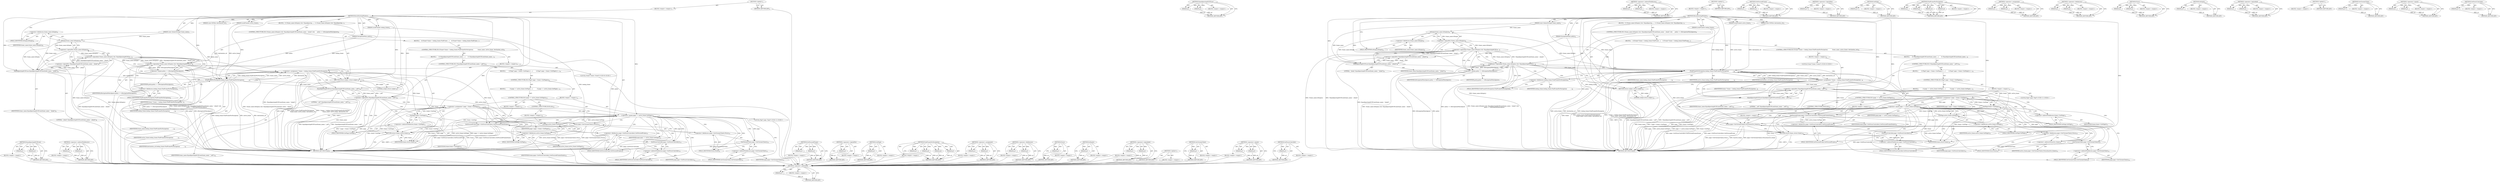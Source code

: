 digraph "GetFocusController" {
vulnerable_142 [label=<(METHOD,EqualIgnoringASCIICase)>];
vulnerable_143 [label=<(PARAM,p1)>];
vulnerable_144 [label=<(PARAM,p2)>];
vulnerable_145 [label=<(BLOCK,&lt;empty&gt;,&lt;empty&gt;)>];
vulnerable_146 [label=<(METHOD_RETURN,ANY)>];
vulnerable_168 [label=<(METHOD,&lt;operator&gt;.indirectFieldAccess)>];
vulnerable_169 [label=<(PARAM,p1)>];
vulnerable_170 [label=<(PARAM,p2)>];
vulnerable_171 [label=<(BLOCK,&lt;empty&gt;,&lt;empty&gt;)>];
vulnerable_172 [label=<(METHOD_RETURN,ANY)>];
vulnerable_6 [label=<(METHOD,&lt;global&gt;)<SUB>1</SUB>>];
vulnerable_7 [label=<(BLOCK,&lt;empty&gt;,&lt;empty&gt;)<SUB>1</SUB>>];
vulnerable_8 [label=<(METHOD,ReuseExistingWindow)<SUB>1</SUB>>];
vulnerable_9 [label=<(PARAM,LocalFrame&amp; active_frame)<SUB>1</SUB>>];
vulnerable_10 [label=<(PARAM,LocalFrame&amp; lookup_frame)<SUB>2</SUB>>];
vulnerable_11 [label=<(PARAM,const AtomicString&amp; frame_name)<SUB>3</SUB>>];
vulnerable_12 [label=<(PARAM,NavigationPolicy policy)<SUB>4</SUB>>];
vulnerable_13 [label=<(PARAM,const KURL&amp; destination_url)<SUB>5</SUB>>];
vulnerable_14 [label=<(BLOCK,{
  if (!frame_name.IsEmpty() &amp;&amp; !EqualIgnoring...,{
  if (!frame_name.IsEmpty() &amp;&amp; !EqualIgnoring...)<SUB>5</SUB>>];
vulnerable_15 [label=<(CONTROL_STRUCTURE,IF,if (!frame_name.IsEmpty() &amp;&amp; !EqualIgnoringASCIICase(frame_name, &quot;_blank&quot;) &amp;&amp;
      policy == kNavigationPolicyIgnore))<SUB>6</SUB>>];
vulnerable_16 [label=<(&lt;operator&gt;.logicalAnd,!frame_name.IsEmpty() &amp;&amp; !EqualIgnoringASCIICas...)<SUB>6</SUB>>];
vulnerable_17 [label=<(&lt;operator&gt;.logicalAnd,!frame_name.IsEmpty() &amp;&amp; !EqualIgnoringASCIICas...)<SUB>6</SUB>>];
vulnerable_18 [label=<(&lt;operator&gt;.logicalNot,!frame_name.IsEmpty())<SUB>6</SUB>>];
vulnerable_19 [label=<(IsEmpty,frame_name.IsEmpty())<SUB>6</SUB>>];
vulnerable_20 [label=<(&lt;operator&gt;.fieldAccess,frame_name.IsEmpty)<SUB>6</SUB>>];
vulnerable_21 [label=<(IDENTIFIER,frame_name,frame_name.IsEmpty())<SUB>6</SUB>>];
vulnerable_22 [label=<(FIELD_IDENTIFIER,IsEmpty,IsEmpty)<SUB>6</SUB>>];
vulnerable_23 [label=<(&lt;operator&gt;.logicalNot,!EqualIgnoringASCIICase(frame_name, &quot;_blank&quot;))<SUB>6</SUB>>];
vulnerable_24 [label=<(EqualIgnoringASCIICase,EqualIgnoringASCIICase(frame_name, &quot;_blank&quot;))<SUB>6</SUB>>];
vulnerable_25 [label=<(IDENTIFIER,frame_name,EqualIgnoringASCIICase(frame_name, &quot;_blank&quot;))<SUB>6</SUB>>];
vulnerable_26 [label=<(LITERAL,&quot;_blank&quot;,EqualIgnoringASCIICase(frame_name, &quot;_blank&quot;))<SUB>6</SUB>>];
vulnerable_27 [label=<(&lt;operator&gt;.equals,policy == kNavigationPolicyIgnore)<SUB>7</SUB>>];
vulnerable_28 [label=<(IDENTIFIER,policy,policy == kNavigationPolicyIgnore)<SUB>7</SUB>>];
vulnerable_29 [label=<(IDENTIFIER,kNavigationPolicyIgnore,policy == kNavigationPolicyIgnore)<SUB>7</SUB>>];
vulnerable_30 [label=<(BLOCK,{
    if (Frame* frame = lookup_frame.FindFrame...,{
    if (Frame* frame = lookup_frame.FindFrame...)<SUB>7</SUB>>];
vulnerable_31 [label=<(CONTROL_STRUCTURE,IF,if (Frame* frame = lookup_frame.FindFrameForNavigation(
            frame_name, active_frame, destination_url)))<SUB>8</SUB>>];
vulnerable_32 [label=<(BLOCK,&lt;empty&gt;,&lt;empty&gt;)<SUB>8</SUB>>];
vulnerable_33 [label="<(LOCAL,Frame* frame: Frame*)<SUB>8</SUB>>"];
vulnerable_34 [label=<(&lt;operator&gt;.assignment,* frame = lookup_frame.FindFrameForNavigation(
...)<SUB>8</SUB>>];
vulnerable_35 [label=<(IDENTIFIER,frame,* frame = lookup_frame.FindFrameForNavigation(
...)<SUB>8</SUB>>];
vulnerable_36 [label=<(FindFrameForNavigation,lookup_frame.FindFrameForNavigation(
          ...)<SUB>8</SUB>>];
vulnerable_37 [label=<(&lt;operator&gt;.fieldAccess,lookup_frame.FindFrameForNavigation)<SUB>8</SUB>>];
vulnerable_38 [label=<(IDENTIFIER,lookup_frame,lookup_frame.FindFrameForNavigation(
          ...)<SUB>8</SUB>>];
vulnerable_39 [label=<(FIELD_IDENTIFIER,FindFrameForNavigation,FindFrameForNavigation)<SUB>8</SUB>>];
vulnerable_40 [label=<(IDENTIFIER,frame_name,lookup_frame.FindFrameForNavigation(
          ...)<SUB>9</SUB>>];
vulnerable_41 [label=<(IDENTIFIER,active_frame,lookup_frame.FindFrameForNavigation(
          ...)<SUB>9</SUB>>];
vulnerable_42 [label=<(IDENTIFIER,destination_url,lookup_frame.FindFrameForNavigation(
          ...)<SUB>9</SUB>>];
vulnerable_43 [label=<(BLOCK,{
      if (!EqualIgnoringASCIICase(frame_name,...,{
      if (!EqualIgnoringASCIICase(frame_name,...)<SUB>9</SUB>>];
vulnerable_44 [label=<(CONTROL_STRUCTURE,IF,if (!EqualIgnoringASCIICase(frame_name, &quot;_self&quot;)))<SUB>10</SUB>>];
vulnerable_45 [label=<(&lt;operator&gt;.logicalNot,!EqualIgnoringASCIICase(frame_name, &quot;_self&quot;))<SUB>10</SUB>>];
vulnerable_46 [label=<(EqualIgnoringASCIICase,EqualIgnoringASCIICase(frame_name, &quot;_self&quot;))<SUB>10</SUB>>];
vulnerable_47 [label=<(IDENTIFIER,frame_name,EqualIgnoringASCIICase(frame_name, &quot;_self&quot;))<SUB>10</SUB>>];
vulnerable_48 [label=<(LITERAL,&quot;_self&quot;,EqualIgnoringASCIICase(frame_name, &quot;_self&quot;))<SUB>10</SUB>>];
vulnerable_49 [label=<(BLOCK,{
        if (Page* page = frame-&gt;GetPage()) {
...,{
        if (Page* page = frame-&gt;GetPage()) {
...)<SUB>10</SUB>>];
vulnerable_50 [label=<(CONTROL_STRUCTURE,IF,if (Page* page = frame-&gt;GetPage()))<SUB>11</SUB>>];
vulnerable_51 [label=<(BLOCK,&lt;empty&gt;,&lt;empty&gt;)<SUB>11</SUB>>];
vulnerable_52 [label="<(LOCAL,Page* page: Page*)<SUB>11</SUB>>"];
vulnerable_53 [label=<(&lt;operator&gt;.assignment,* page = frame-&gt;GetPage())<SUB>11</SUB>>];
vulnerable_54 [label=<(IDENTIFIER,page,* page = frame-&gt;GetPage())<SUB>11</SUB>>];
vulnerable_55 [label=<(GetPage,frame-&gt;GetPage())<SUB>11</SUB>>];
vulnerable_56 [label=<(&lt;operator&gt;.indirectFieldAccess,frame-&gt;GetPage)<SUB>11</SUB>>];
vulnerable_57 [label=<(IDENTIFIER,frame,frame-&gt;GetPage())<SUB>11</SUB>>];
vulnerable_58 [label=<(FIELD_IDENTIFIER,GetPage,GetPage)<SUB>11</SUB>>];
vulnerable_59 [label=<(BLOCK,{
           if (page == active_frame.GetPage()...,{
           if (page == active_frame.GetPage()...)<SUB>11</SUB>>];
vulnerable_60 [label=<(CONTROL_STRUCTURE,IF,if (page == active_frame.GetPage()))<SUB>12</SUB>>];
vulnerable_61 [label=<(&lt;operator&gt;.equals,page == active_frame.GetPage())<SUB>12</SUB>>];
vulnerable_62 [label=<(IDENTIFIER,page,page == active_frame.GetPage())<SUB>12</SUB>>];
vulnerable_63 [label=<(GetPage,active_frame.GetPage())<SUB>12</SUB>>];
vulnerable_64 [label=<(&lt;operator&gt;.fieldAccess,active_frame.GetPage)<SUB>12</SUB>>];
vulnerable_65 [label=<(IDENTIFIER,active_frame,active_frame.GetPage())<SUB>12</SUB>>];
vulnerable_66 [label=<(FIELD_IDENTIFIER,GetPage,GetPage)<SUB>12</SUB>>];
vulnerable_67 [label=<(BLOCK,&lt;empty&gt;,&lt;empty&gt;)<SUB>13</SUB>>];
vulnerable_68 [label=<(SetFocusedFrame,page-&gt;GetFocusController().SetFocusedFrame(frame))<SUB>13</SUB>>];
vulnerable_69 [label=<(&lt;operator&gt;.fieldAccess,page-&gt;GetFocusController().SetFocusedFrame)<SUB>13</SUB>>];
vulnerable_70 [label=<(GetFocusController,page-&gt;GetFocusController())<SUB>13</SUB>>];
vulnerable_71 [label=<(&lt;operator&gt;.indirectFieldAccess,page-&gt;GetFocusController)<SUB>13</SUB>>];
vulnerable_72 [label=<(IDENTIFIER,page,page-&gt;GetFocusController())<SUB>13</SUB>>];
vulnerable_73 [label=<(FIELD_IDENTIFIER,GetFocusController,GetFocusController)<SUB>13</SUB>>];
vulnerable_74 [label=<(FIELD_IDENTIFIER,SetFocusedFrame,SetFocusedFrame)<SUB>13</SUB>>];
vulnerable_75 [label=<(IDENTIFIER,frame,page-&gt;GetFocusController().SetFocusedFrame(frame))<SUB>13</SUB>>];
vulnerable_76 [label=<(CONTROL_STRUCTURE,ELSE,else)<SUB>15</SUB>>];
vulnerable_77 [label=<(BLOCK,&lt;empty&gt;,&lt;empty&gt;)<SUB>15</SUB>>];
vulnerable_78 [label=<(Focus,page-&gt;GetChromeClient().Focus())<SUB>15</SUB>>];
vulnerable_79 [label=<(&lt;operator&gt;.fieldAccess,page-&gt;GetChromeClient().Focus)<SUB>15</SUB>>];
vulnerable_80 [label=<(GetChromeClient,page-&gt;GetChromeClient())<SUB>15</SUB>>];
vulnerable_81 [label=<(&lt;operator&gt;.indirectFieldAccess,page-&gt;GetChromeClient)<SUB>15</SUB>>];
vulnerable_82 [label=<(IDENTIFIER,page,page-&gt;GetChromeClient())<SUB>15</SUB>>];
vulnerable_83 [label=<(FIELD_IDENTIFIER,GetChromeClient,GetChromeClient)<SUB>15</SUB>>];
vulnerable_84 [label=<(FIELD_IDENTIFIER,Focus,Focus)<SUB>15</SUB>>];
vulnerable_85 [label=<(RETURN,return frame;,return frame;)<SUB>18</SUB>>];
vulnerable_86 [label=<(IDENTIFIER,frame,return frame;)<SUB>18</SUB>>];
vulnerable_87 [label=<(RETURN,return nullptr;,return nullptr;)<SUB>21</SUB>>];
vulnerable_88 [label=<(LITERAL,nullptr,return nullptr;)<SUB>21</SUB>>];
vulnerable_89 [label=<(METHOD_RETURN,Frame)<SUB>1</SUB>>];
vulnerable_91 [label=<(METHOD_RETURN,ANY)<SUB>1</SUB>>];
vulnerable_173 [label=<(METHOD,SetFocusedFrame)>];
vulnerable_174 [label=<(PARAM,p1)>];
vulnerable_175 [label=<(PARAM,p2)>];
vulnerable_176 [label=<(BLOCK,&lt;empty&gt;,&lt;empty&gt;)>];
vulnerable_177 [label=<(METHOD_RETURN,ANY)>];
vulnerable_129 [label=<(METHOD,&lt;operator&gt;.logicalNot)>];
vulnerable_130 [label=<(PARAM,p1)>];
vulnerable_131 [label=<(BLOCK,&lt;empty&gt;,&lt;empty&gt;)>];
vulnerable_132 [label=<(METHOD_RETURN,ANY)>];
vulnerable_164 [label=<(METHOD,GetPage)>];
vulnerable_165 [label=<(PARAM,p1)>];
vulnerable_166 [label=<(BLOCK,&lt;empty&gt;,&lt;empty&gt;)>];
vulnerable_167 [label=<(METHOD_RETURN,ANY)>];
vulnerable_157 [label=<(METHOD,FindFrameForNavigation)>];
vulnerable_158 [label=<(PARAM,p1)>];
vulnerable_159 [label=<(PARAM,p2)>];
vulnerable_160 [label=<(PARAM,p3)>];
vulnerable_161 [label=<(PARAM,p4)>];
vulnerable_162 [label=<(BLOCK,&lt;empty&gt;,&lt;empty&gt;)>];
vulnerable_163 [label=<(METHOD_RETURN,ANY)>];
vulnerable_152 [label=<(METHOD,&lt;operator&gt;.assignment)>];
vulnerable_153 [label=<(PARAM,p1)>];
vulnerable_154 [label=<(PARAM,p2)>];
vulnerable_155 [label=<(BLOCK,&lt;empty&gt;,&lt;empty&gt;)>];
vulnerable_156 [label=<(METHOD_RETURN,ANY)>];
vulnerable_137 [label=<(METHOD,&lt;operator&gt;.fieldAccess)>];
vulnerable_138 [label=<(PARAM,p1)>];
vulnerable_139 [label=<(PARAM,p2)>];
vulnerable_140 [label=<(BLOCK,&lt;empty&gt;,&lt;empty&gt;)>];
vulnerable_141 [label=<(METHOD_RETURN,ANY)>];
vulnerable_182 [label=<(METHOD,Focus)>];
vulnerable_183 [label=<(PARAM,p1)>];
vulnerable_184 [label=<(BLOCK,&lt;empty&gt;,&lt;empty&gt;)>];
vulnerable_185 [label=<(METHOD_RETURN,ANY)>];
vulnerable_133 [label=<(METHOD,IsEmpty)>];
vulnerable_134 [label=<(PARAM,p1)>];
vulnerable_135 [label=<(BLOCK,&lt;empty&gt;,&lt;empty&gt;)>];
vulnerable_136 [label=<(METHOD_RETURN,ANY)>];
vulnerable_124 [label=<(METHOD,&lt;operator&gt;.logicalAnd)>];
vulnerable_125 [label=<(PARAM,p1)>];
vulnerable_126 [label=<(PARAM,p2)>];
vulnerable_127 [label=<(BLOCK,&lt;empty&gt;,&lt;empty&gt;)>];
vulnerable_128 [label=<(METHOD_RETURN,ANY)>];
vulnerable_118 [label=<(METHOD,&lt;global&gt;)<SUB>1</SUB>>];
vulnerable_119 [label=<(BLOCK,&lt;empty&gt;,&lt;empty&gt;)>];
vulnerable_120 [label=<(METHOD_RETURN,ANY)>];
vulnerable_186 [label=<(METHOD,GetChromeClient)>];
vulnerable_187 [label=<(PARAM,p1)>];
vulnerable_188 [label=<(BLOCK,&lt;empty&gt;,&lt;empty&gt;)>];
vulnerable_189 [label=<(METHOD_RETURN,ANY)>];
vulnerable_147 [label=<(METHOD,&lt;operator&gt;.equals)>];
vulnerable_148 [label=<(PARAM,p1)>];
vulnerable_149 [label=<(PARAM,p2)>];
vulnerable_150 [label=<(BLOCK,&lt;empty&gt;,&lt;empty&gt;)>];
vulnerable_151 [label=<(METHOD_RETURN,ANY)>];
vulnerable_178 [label=<(METHOD,GetFocusController)>];
vulnerable_179 [label=<(PARAM,p1)>];
vulnerable_180 [label=<(BLOCK,&lt;empty&gt;,&lt;empty&gt;)>];
vulnerable_181 [label=<(METHOD_RETURN,ANY)>];
fixed_193 [label=<(METHOD,&lt;operator&gt;.addressOf)>];
fixed_194 [label=<(PARAM,p1)>];
fixed_195 [label=<(BLOCK,&lt;empty&gt;,&lt;empty&gt;)>];
fixed_196 [label=<(METHOD_RETURN,ANY)>];
fixed_144 [label=<(METHOD,EqualIgnoringASCIICase)>];
fixed_145 [label=<(PARAM,p1)>];
fixed_146 [label=<(PARAM,p2)>];
fixed_147 [label=<(BLOCK,&lt;empty&gt;,&lt;empty&gt;)>];
fixed_148 [label=<(METHOD_RETURN,ANY)>];
fixed_170 [label=<(METHOD,&lt;operator&gt;.indirectFieldAccess)>];
fixed_171 [label=<(PARAM,p1)>];
fixed_172 [label=<(PARAM,p2)>];
fixed_173 [label=<(BLOCK,&lt;empty&gt;,&lt;empty&gt;)>];
fixed_174 [label=<(METHOD_RETURN,ANY)>];
fixed_6 [label=<(METHOD,&lt;global&gt;)<SUB>1</SUB>>];
fixed_7 [label=<(BLOCK,&lt;empty&gt;,&lt;empty&gt;)<SUB>1</SUB>>];
fixed_8 [label=<(METHOD,ReuseExistingWindow)<SUB>1</SUB>>];
fixed_9 [label=<(PARAM,LocalFrame&amp; active_frame)<SUB>1</SUB>>];
fixed_10 [label=<(PARAM,LocalFrame&amp; lookup_frame)<SUB>2</SUB>>];
fixed_11 [label=<(PARAM,const AtomicString&amp; frame_name)<SUB>3</SUB>>];
fixed_12 [label=<(PARAM,NavigationPolicy policy)<SUB>4</SUB>>];
fixed_13 [label=<(PARAM,const KURL&amp; destination_url)<SUB>5</SUB>>];
fixed_14 [label=<(BLOCK,{
  if (!frame_name.IsEmpty() &amp;&amp; !EqualIgnoring...,{
  if (!frame_name.IsEmpty() &amp;&amp; !EqualIgnoring...)<SUB>5</SUB>>];
fixed_15 [label=<(CONTROL_STRUCTURE,IF,if (!frame_name.IsEmpty() &amp;&amp; !EqualIgnoringASCIICase(frame_name, &quot;_blank&quot;) &amp;&amp;
      policy == kNavigationPolicyIgnore))<SUB>6</SUB>>];
fixed_16 [label=<(&lt;operator&gt;.logicalAnd,!frame_name.IsEmpty() &amp;&amp; !EqualIgnoringASCIICas...)<SUB>6</SUB>>];
fixed_17 [label=<(&lt;operator&gt;.logicalAnd,!frame_name.IsEmpty() &amp;&amp; !EqualIgnoringASCIICas...)<SUB>6</SUB>>];
fixed_18 [label=<(&lt;operator&gt;.logicalNot,!frame_name.IsEmpty())<SUB>6</SUB>>];
fixed_19 [label=<(IsEmpty,frame_name.IsEmpty())<SUB>6</SUB>>];
fixed_20 [label=<(&lt;operator&gt;.fieldAccess,frame_name.IsEmpty)<SUB>6</SUB>>];
fixed_21 [label=<(IDENTIFIER,frame_name,frame_name.IsEmpty())<SUB>6</SUB>>];
fixed_22 [label=<(FIELD_IDENTIFIER,IsEmpty,IsEmpty)<SUB>6</SUB>>];
fixed_23 [label=<(&lt;operator&gt;.logicalNot,!EqualIgnoringASCIICase(frame_name, &quot;_blank&quot;))<SUB>6</SUB>>];
fixed_24 [label=<(EqualIgnoringASCIICase,EqualIgnoringASCIICase(frame_name, &quot;_blank&quot;))<SUB>6</SUB>>];
fixed_25 [label=<(IDENTIFIER,frame_name,EqualIgnoringASCIICase(frame_name, &quot;_blank&quot;))<SUB>6</SUB>>];
fixed_26 [label=<(LITERAL,&quot;_blank&quot;,EqualIgnoringASCIICase(frame_name, &quot;_blank&quot;))<SUB>6</SUB>>];
fixed_27 [label=<(&lt;operator&gt;.equals,policy == kNavigationPolicyIgnore)<SUB>7</SUB>>];
fixed_28 [label=<(IDENTIFIER,policy,policy == kNavigationPolicyIgnore)<SUB>7</SUB>>];
fixed_29 [label=<(IDENTIFIER,kNavigationPolicyIgnore,policy == kNavigationPolicyIgnore)<SUB>7</SUB>>];
fixed_30 [label=<(BLOCK,{
    if (Frame* frame = lookup_frame.FindFrame...,{
    if (Frame* frame = lookup_frame.FindFrame...)<SUB>7</SUB>>];
fixed_31 [label=<(CONTROL_STRUCTURE,IF,if (Frame* frame = lookup_frame.FindFrameForNavigation(
            frame_name, active_frame, destination_url)))<SUB>8</SUB>>];
fixed_32 [label=<(BLOCK,&lt;empty&gt;,&lt;empty&gt;)<SUB>8</SUB>>];
fixed_33 [label="<(LOCAL,Frame* frame: Frame*)<SUB>8</SUB>>"];
fixed_34 [label=<(&lt;operator&gt;.assignment,* frame = lookup_frame.FindFrameForNavigation(
...)<SUB>8</SUB>>];
fixed_35 [label=<(IDENTIFIER,frame,* frame = lookup_frame.FindFrameForNavigation(
...)<SUB>8</SUB>>];
fixed_36 [label=<(FindFrameForNavigation,lookup_frame.FindFrameForNavigation(
          ...)<SUB>8</SUB>>];
fixed_37 [label=<(&lt;operator&gt;.fieldAccess,lookup_frame.FindFrameForNavigation)<SUB>8</SUB>>];
fixed_38 [label=<(IDENTIFIER,lookup_frame,lookup_frame.FindFrameForNavigation(
          ...)<SUB>8</SUB>>];
fixed_39 [label=<(FIELD_IDENTIFIER,FindFrameForNavigation,FindFrameForNavigation)<SUB>8</SUB>>];
fixed_40 [label=<(IDENTIFIER,frame_name,lookup_frame.FindFrameForNavigation(
          ...)<SUB>9</SUB>>];
fixed_41 [label=<(IDENTIFIER,active_frame,lookup_frame.FindFrameForNavigation(
          ...)<SUB>9</SUB>>];
fixed_42 [label=<(IDENTIFIER,destination_url,lookup_frame.FindFrameForNavigation(
          ...)<SUB>9</SUB>>];
fixed_43 [label=<(BLOCK,{
      if (!EqualIgnoringASCIICase(frame_name,...,{
      if (!EqualIgnoringASCIICase(frame_name,...)<SUB>9</SUB>>];
fixed_44 [label=<(CONTROL_STRUCTURE,IF,if (!EqualIgnoringASCIICase(frame_name, &quot;_self&quot;)))<SUB>10</SUB>>];
fixed_45 [label=<(&lt;operator&gt;.logicalNot,!EqualIgnoringASCIICase(frame_name, &quot;_self&quot;))<SUB>10</SUB>>];
fixed_46 [label=<(EqualIgnoringASCIICase,EqualIgnoringASCIICase(frame_name, &quot;_self&quot;))<SUB>10</SUB>>];
fixed_47 [label=<(IDENTIFIER,frame_name,EqualIgnoringASCIICase(frame_name, &quot;_self&quot;))<SUB>10</SUB>>];
fixed_48 [label=<(LITERAL,&quot;_self&quot;,EqualIgnoringASCIICase(frame_name, &quot;_self&quot;))<SUB>10</SUB>>];
fixed_49 [label=<(BLOCK,{
        if (Page* page = frame-&gt;GetPage()) {
...,{
        if (Page* page = frame-&gt;GetPage()) {
...)<SUB>10</SUB>>];
fixed_50 [label=<(CONTROL_STRUCTURE,IF,if (Page* page = frame-&gt;GetPage()))<SUB>11</SUB>>];
fixed_51 [label=<(BLOCK,&lt;empty&gt;,&lt;empty&gt;)<SUB>11</SUB>>];
fixed_52 [label="<(LOCAL,Page* page: Page*)<SUB>11</SUB>>"];
fixed_53 [label=<(&lt;operator&gt;.assignment,* page = frame-&gt;GetPage())<SUB>11</SUB>>];
fixed_54 [label=<(IDENTIFIER,page,* page = frame-&gt;GetPage())<SUB>11</SUB>>];
fixed_55 [label=<(GetPage,frame-&gt;GetPage())<SUB>11</SUB>>];
fixed_56 [label=<(&lt;operator&gt;.indirectFieldAccess,frame-&gt;GetPage)<SUB>11</SUB>>];
fixed_57 [label=<(IDENTIFIER,frame,frame-&gt;GetPage())<SUB>11</SUB>>];
fixed_58 [label=<(FIELD_IDENTIFIER,GetPage,GetPage)<SUB>11</SUB>>];
fixed_59 [label=<(BLOCK,{
           if (page == active_frame.GetPage()...,{
           if (page == active_frame.GetPage()...)<SUB>11</SUB>>];
fixed_60 [label=<(CONTROL_STRUCTURE,IF,if (page == active_frame.GetPage()))<SUB>12</SUB>>];
fixed_61 [label=<(&lt;operator&gt;.equals,page == active_frame.GetPage())<SUB>12</SUB>>];
fixed_62 [label=<(IDENTIFIER,page,page == active_frame.GetPage())<SUB>12</SUB>>];
fixed_63 [label=<(GetPage,active_frame.GetPage())<SUB>12</SUB>>];
fixed_64 [label=<(&lt;operator&gt;.fieldAccess,active_frame.GetPage)<SUB>12</SUB>>];
fixed_65 [label=<(IDENTIFIER,active_frame,active_frame.GetPage())<SUB>12</SUB>>];
fixed_66 [label=<(FIELD_IDENTIFIER,GetPage,GetPage)<SUB>12</SUB>>];
fixed_67 [label=<(BLOCK,&lt;empty&gt;,&lt;empty&gt;)<SUB>13</SUB>>];
fixed_68 [label=<(SetFocusedFrame,page-&gt;GetFocusController().SetFocusedFrame(frame))<SUB>13</SUB>>];
fixed_69 [label=<(&lt;operator&gt;.fieldAccess,page-&gt;GetFocusController().SetFocusedFrame)<SUB>13</SUB>>];
fixed_70 [label=<(GetFocusController,page-&gt;GetFocusController())<SUB>13</SUB>>];
fixed_71 [label=<(&lt;operator&gt;.indirectFieldAccess,page-&gt;GetFocusController)<SUB>13</SUB>>];
fixed_72 [label=<(IDENTIFIER,page,page-&gt;GetFocusController())<SUB>13</SUB>>];
fixed_73 [label=<(FIELD_IDENTIFIER,GetFocusController,GetFocusController)<SUB>13</SUB>>];
fixed_74 [label=<(FIELD_IDENTIFIER,SetFocusedFrame,SetFocusedFrame)<SUB>13</SUB>>];
fixed_75 [label=<(IDENTIFIER,frame,page-&gt;GetFocusController().SetFocusedFrame(frame))<SUB>13</SUB>>];
fixed_76 [label=<(CONTROL_STRUCTURE,ELSE,else)<SUB>15</SUB>>];
fixed_77 [label=<(BLOCK,&lt;empty&gt;,&lt;empty&gt;)<SUB>15</SUB>>];
fixed_78 [label=<(Focus,page-&gt;GetChromeClient().Focus(&amp;active_frame))<SUB>15</SUB>>];
fixed_79 [label=<(&lt;operator&gt;.fieldAccess,page-&gt;GetChromeClient().Focus)<SUB>15</SUB>>];
fixed_80 [label=<(GetChromeClient,page-&gt;GetChromeClient())<SUB>15</SUB>>];
fixed_81 [label=<(&lt;operator&gt;.indirectFieldAccess,page-&gt;GetChromeClient)<SUB>15</SUB>>];
fixed_82 [label=<(IDENTIFIER,page,page-&gt;GetChromeClient())<SUB>15</SUB>>];
fixed_83 [label=<(FIELD_IDENTIFIER,GetChromeClient,GetChromeClient)<SUB>15</SUB>>];
fixed_84 [label=<(FIELD_IDENTIFIER,Focus,Focus)<SUB>15</SUB>>];
fixed_85 [label=<(&lt;operator&gt;.addressOf,&amp;active_frame)<SUB>15</SUB>>];
fixed_86 [label=<(IDENTIFIER,active_frame,page-&gt;GetChromeClient().Focus(&amp;active_frame))<SUB>15</SUB>>];
fixed_87 [label=<(RETURN,return frame;,return frame;)<SUB>18</SUB>>];
fixed_88 [label=<(IDENTIFIER,frame,return frame;)<SUB>18</SUB>>];
fixed_89 [label=<(RETURN,return nullptr;,return nullptr;)<SUB>21</SUB>>];
fixed_90 [label=<(LITERAL,nullptr,return nullptr;)<SUB>21</SUB>>];
fixed_91 [label=<(METHOD_RETURN,Frame)<SUB>1</SUB>>];
fixed_93 [label=<(METHOD_RETURN,ANY)<SUB>1</SUB>>];
fixed_175 [label=<(METHOD,SetFocusedFrame)>];
fixed_176 [label=<(PARAM,p1)>];
fixed_177 [label=<(PARAM,p2)>];
fixed_178 [label=<(BLOCK,&lt;empty&gt;,&lt;empty&gt;)>];
fixed_179 [label=<(METHOD_RETURN,ANY)>];
fixed_131 [label=<(METHOD,&lt;operator&gt;.logicalNot)>];
fixed_132 [label=<(PARAM,p1)>];
fixed_133 [label=<(BLOCK,&lt;empty&gt;,&lt;empty&gt;)>];
fixed_134 [label=<(METHOD_RETURN,ANY)>];
fixed_166 [label=<(METHOD,GetPage)>];
fixed_167 [label=<(PARAM,p1)>];
fixed_168 [label=<(BLOCK,&lt;empty&gt;,&lt;empty&gt;)>];
fixed_169 [label=<(METHOD_RETURN,ANY)>];
fixed_159 [label=<(METHOD,FindFrameForNavigation)>];
fixed_160 [label=<(PARAM,p1)>];
fixed_161 [label=<(PARAM,p2)>];
fixed_162 [label=<(PARAM,p3)>];
fixed_163 [label=<(PARAM,p4)>];
fixed_164 [label=<(BLOCK,&lt;empty&gt;,&lt;empty&gt;)>];
fixed_165 [label=<(METHOD_RETURN,ANY)>];
fixed_154 [label=<(METHOD,&lt;operator&gt;.assignment)>];
fixed_155 [label=<(PARAM,p1)>];
fixed_156 [label=<(PARAM,p2)>];
fixed_157 [label=<(BLOCK,&lt;empty&gt;,&lt;empty&gt;)>];
fixed_158 [label=<(METHOD_RETURN,ANY)>];
fixed_139 [label=<(METHOD,&lt;operator&gt;.fieldAccess)>];
fixed_140 [label=<(PARAM,p1)>];
fixed_141 [label=<(PARAM,p2)>];
fixed_142 [label=<(BLOCK,&lt;empty&gt;,&lt;empty&gt;)>];
fixed_143 [label=<(METHOD_RETURN,ANY)>];
fixed_184 [label=<(METHOD,Focus)>];
fixed_185 [label=<(PARAM,p1)>];
fixed_186 [label=<(PARAM,p2)>];
fixed_187 [label=<(BLOCK,&lt;empty&gt;,&lt;empty&gt;)>];
fixed_188 [label=<(METHOD_RETURN,ANY)>];
fixed_135 [label=<(METHOD,IsEmpty)>];
fixed_136 [label=<(PARAM,p1)>];
fixed_137 [label=<(BLOCK,&lt;empty&gt;,&lt;empty&gt;)>];
fixed_138 [label=<(METHOD_RETURN,ANY)>];
fixed_126 [label=<(METHOD,&lt;operator&gt;.logicalAnd)>];
fixed_127 [label=<(PARAM,p1)>];
fixed_128 [label=<(PARAM,p2)>];
fixed_129 [label=<(BLOCK,&lt;empty&gt;,&lt;empty&gt;)>];
fixed_130 [label=<(METHOD_RETURN,ANY)>];
fixed_120 [label=<(METHOD,&lt;global&gt;)<SUB>1</SUB>>];
fixed_121 [label=<(BLOCK,&lt;empty&gt;,&lt;empty&gt;)>];
fixed_122 [label=<(METHOD_RETURN,ANY)>];
fixed_189 [label=<(METHOD,GetChromeClient)>];
fixed_190 [label=<(PARAM,p1)>];
fixed_191 [label=<(BLOCK,&lt;empty&gt;,&lt;empty&gt;)>];
fixed_192 [label=<(METHOD_RETURN,ANY)>];
fixed_149 [label=<(METHOD,&lt;operator&gt;.equals)>];
fixed_150 [label=<(PARAM,p1)>];
fixed_151 [label=<(PARAM,p2)>];
fixed_152 [label=<(BLOCK,&lt;empty&gt;,&lt;empty&gt;)>];
fixed_153 [label=<(METHOD_RETURN,ANY)>];
fixed_180 [label=<(METHOD,GetFocusController)>];
fixed_181 [label=<(PARAM,p1)>];
fixed_182 [label=<(BLOCK,&lt;empty&gt;,&lt;empty&gt;)>];
fixed_183 [label=<(METHOD_RETURN,ANY)>];
vulnerable_142 -> vulnerable_143  [key=0, label="AST: "];
vulnerable_142 -> vulnerable_143  [key=1, label="DDG: "];
vulnerable_142 -> vulnerable_145  [key=0, label="AST: "];
vulnerable_142 -> vulnerable_144  [key=0, label="AST: "];
vulnerable_142 -> vulnerable_144  [key=1, label="DDG: "];
vulnerable_142 -> vulnerable_146  [key=0, label="AST: "];
vulnerable_142 -> vulnerable_146  [key=1, label="CFG: "];
vulnerable_143 -> vulnerable_146  [key=0, label="DDG: p1"];
vulnerable_144 -> vulnerable_146  [key=0, label="DDG: p2"];
vulnerable_145 -> fixed_193  [key=0];
vulnerable_146 -> fixed_193  [key=0];
vulnerable_168 -> vulnerable_169  [key=0, label="AST: "];
vulnerable_168 -> vulnerable_169  [key=1, label="DDG: "];
vulnerable_168 -> vulnerable_171  [key=0, label="AST: "];
vulnerable_168 -> vulnerable_170  [key=0, label="AST: "];
vulnerable_168 -> vulnerable_170  [key=1, label="DDG: "];
vulnerable_168 -> vulnerable_172  [key=0, label="AST: "];
vulnerable_168 -> vulnerable_172  [key=1, label="CFG: "];
vulnerable_169 -> vulnerable_172  [key=0, label="DDG: p1"];
vulnerable_170 -> vulnerable_172  [key=0, label="DDG: p2"];
vulnerable_171 -> fixed_193  [key=0];
vulnerable_172 -> fixed_193  [key=0];
vulnerable_6 -> vulnerable_7  [key=0, label="AST: "];
vulnerable_6 -> vulnerable_91  [key=0, label="AST: "];
vulnerable_6 -> vulnerable_91  [key=1, label="CFG: "];
vulnerable_7 -> vulnerable_8  [key=0, label="AST: "];
vulnerable_8 -> vulnerable_9  [key=0, label="AST: "];
vulnerable_8 -> vulnerable_9  [key=1, label="DDG: "];
vulnerable_8 -> vulnerable_10  [key=0, label="AST: "];
vulnerable_8 -> vulnerable_10  [key=1, label="DDG: "];
vulnerable_8 -> vulnerable_11  [key=0, label="AST: "];
vulnerable_8 -> vulnerable_11  [key=1, label="DDG: "];
vulnerable_8 -> vulnerable_12  [key=0, label="AST: "];
vulnerable_8 -> vulnerable_12  [key=1, label="DDG: "];
vulnerable_8 -> vulnerable_13  [key=0, label="AST: "];
vulnerable_8 -> vulnerable_13  [key=1, label="DDG: "];
vulnerable_8 -> vulnerable_14  [key=0, label="AST: "];
vulnerable_8 -> vulnerable_89  [key=0, label="AST: "];
vulnerable_8 -> vulnerable_22  [key=0, label="CFG: "];
vulnerable_8 -> vulnerable_87  [key=0, label="DDG: "];
vulnerable_8 -> vulnerable_88  [key=0, label="DDG: "];
vulnerable_8 -> vulnerable_27  [key=0, label="DDG: "];
vulnerable_8 -> vulnerable_24  [key=0, label="DDG: "];
vulnerable_8 -> vulnerable_86  [key=0, label="DDG: "];
vulnerable_8 -> vulnerable_36  [key=0, label="DDG: "];
vulnerable_8 -> vulnerable_46  [key=0, label="DDG: "];
vulnerable_8 -> vulnerable_61  [key=0, label="DDG: "];
vulnerable_8 -> vulnerable_68  [key=0, label="DDG: "];
vulnerable_9 -> vulnerable_36  [key=0, label="DDG: active_frame"];
vulnerable_10 -> vulnerable_89  [key=0, label="DDG: lookup_frame"];
vulnerable_10 -> vulnerable_36  [key=0, label="DDG: lookup_frame"];
vulnerable_11 -> vulnerable_19  [key=0, label="DDG: frame_name"];
vulnerable_11 -> vulnerable_24  [key=0, label="DDG: frame_name"];
vulnerable_11 -> vulnerable_36  [key=0, label="DDG: frame_name"];
vulnerable_12 -> vulnerable_89  [key=0, label="DDG: policy"];
vulnerable_12 -> vulnerable_27  [key=0, label="DDG: policy"];
vulnerable_13 -> vulnerable_36  [key=0, label="DDG: destination_url"];
vulnerable_14 -> vulnerable_15  [key=0, label="AST: "];
vulnerable_14 -> vulnerable_87  [key=0, label="AST: "];
vulnerable_15 -> vulnerable_16  [key=0, label="AST: "];
vulnerable_15 -> vulnerable_30  [key=0, label="AST: "];
vulnerable_16 -> vulnerable_17  [key=0, label="AST: "];
vulnerable_16 -> vulnerable_27  [key=0, label="AST: "];
vulnerable_16 -> vulnerable_39  [key=0, label="CFG: "];
vulnerable_16 -> vulnerable_39  [key=1, label="CDG: "];
vulnerable_16 -> vulnerable_87  [key=0, label="CFG: "];
vulnerable_16 -> vulnerable_87  [key=1, label="CDG: "];
vulnerable_16 -> vulnerable_89  [key=0, label="DDG: !frame_name.IsEmpty() &amp;&amp; !EqualIgnoringASCIICase(frame_name, &quot;_blank&quot;)"];
vulnerable_16 -> vulnerable_89  [key=1, label="DDG: policy == kNavigationPolicyIgnore"];
vulnerable_16 -> vulnerable_89  [key=2, label="DDG: !frame_name.IsEmpty() &amp;&amp; !EqualIgnoringASCIICase(frame_name, &quot;_blank&quot;) &amp;&amp;
      policy == kNavigationPolicyIgnore"];
vulnerable_16 -> vulnerable_34  [key=0, label="CDG: "];
vulnerable_16 -> vulnerable_37  [key=0, label="CDG: "];
vulnerable_16 -> vulnerable_36  [key=0, label="CDG: "];
vulnerable_17 -> vulnerable_18  [key=0, label="AST: "];
vulnerable_17 -> vulnerable_23  [key=0, label="AST: "];
vulnerable_17 -> vulnerable_16  [key=0, label="CFG: "];
vulnerable_17 -> vulnerable_16  [key=1, label="DDG: !frame_name.IsEmpty()"];
vulnerable_17 -> vulnerable_16  [key=2, label="DDG: !EqualIgnoringASCIICase(frame_name, &quot;_blank&quot;)"];
vulnerable_17 -> vulnerable_27  [key=0, label="CFG: "];
vulnerable_17 -> vulnerable_27  [key=1, label="CDG: "];
vulnerable_17 -> vulnerable_89  [key=0, label="DDG: !frame_name.IsEmpty()"];
vulnerable_17 -> vulnerable_89  [key=1, label="DDG: !EqualIgnoringASCIICase(frame_name, &quot;_blank&quot;)"];
vulnerable_18 -> vulnerable_19  [key=0, label="AST: "];
vulnerable_18 -> vulnerable_17  [key=0, label="CFG: "];
vulnerable_18 -> vulnerable_17  [key=1, label="DDG: frame_name.IsEmpty()"];
vulnerable_18 -> vulnerable_24  [key=0, label="CFG: "];
vulnerable_18 -> vulnerable_24  [key=1, label="CDG: "];
vulnerable_18 -> vulnerable_89  [key=0, label="DDG: frame_name.IsEmpty()"];
vulnerable_18 -> vulnerable_23  [key=0, label="CDG: "];
vulnerable_19 -> vulnerable_20  [key=0, label="AST: "];
vulnerable_19 -> vulnerable_18  [key=0, label="CFG: "];
vulnerable_19 -> vulnerable_18  [key=1, label="DDG: frame_name.IsEmpty"];
vulnerable_19 -> vulnerable_24  [key=0, label="DDG: frame_name.IsEmpty"];
vulnerable_19 -> vulnerable_36  [key=0, label="DDG: frame_name.IsEmpty"];
vulnerable_20 -> vulnerable_21  [key=0, label="AST: "];
vulnerable_20 -> vulnerable_22  [key=0, label="AST: "];
vulnerable_20 -> vulnerable_19  [key=0, label="CFG: "];
vulnerable_21 -> fixed_193  [key=0];
vulnerable_22 -> vulnerable_20  [key=0, label="CFG: "];
vulnerable_23 -> vulnerable_24  [key=0, label="AST: "];
vulnerable_23 -> vulnerable_17  [key=0, label="CFG: "];
vulnerable_23 -> vulnerable_17  [key=1, label="DDG: EqualIgnoringASCIICase(frame_name, &quot;_blank&quot;)"];
vulnerable_23 -> vulnerable_89  [key=0, label="DDG: EqualIgnoringASCIICase(frame_name, &quot;_blank&quot;)"];
vulnerable_24 -> vulnerable_25  [key=0, label="AST: "];
vulnerable_24 -> vulnerable_26  [key=0, label="AST: "];
vulnerable_24 -> vulnerable_23  [key=0, label="CFG: "];
vulnerable_24 -> vulnerable_23  [key=1, label="DDG: frame_name"];
vulnerable_24 -> vulnerable_23  [key=2, label="DDG: &quot;_blank&quot;"];
vulnerable_24 -> vulnerable_36  [key=0, label="DDG: frame_name"];
vulnerable_25 -> fixed_193  [key=0];
vulnerable_26 -> fixed_193  [key=0];
vulnerable_27 -> vulnerable_28  [key=0, label="AST: "];
vulnerable_27 -> vulnerable_29  [key=0, label="AST: "];
vulnerable_27 -> vulnerable_16  [key=0, label="CFG: "];
vulnerable_27 -> vulnerable_16  [key=1, label="DDG: policy"];
vulnerable_27 -> vulnerable_16  [key=2, label="DDG: kNavigationPolicyIgnore"];
vulnerable_27 -> vulnerable_89  [key=0, label="DDG: policy"];
vulnerable_27 -> vulnerable_89  [key=1, label="DDG: kNavigationPolicyIgnore"];
vulnerable_28 -> fixed_193  [key=0];
vulnerable_29 -> fixed_193  [key=0];
vulnerable_30 -> vulnerable_31  [key=0, label="AST: "];
vulnerable_31 -> vulnerable_32  [key=0, label="AST: "];
vulnerable_31 -> vulnerable_43  [key=0, label="AST: "];
vulnerable_32 -> vulnerable_33  [key=0, label="AST: "];
vulnerable_32 -> vulnerable_34  [key=0, label="AST: "];
vulnerable_33 -> fixed_193  [key=0];
vulnerable_34 -> vulnerable_35  [key=0, label="AST: "];
vulnerable_34 -> vulnerable_36  [key=0, label="AST: "];
vulnerable_34 -> vulnerable_46  [key=0, label="CFG: "];
vulnerable_34 -> vulnerable_46  [key=1, label="CDG: "];
vulnerable_34 -> vulnerable_87  [key=0, label="CFG: "];
vulnerable_34 -> vulnerable_87  [key=1, label="CDG: "];
vulnerable_34 -> vulnerable_89  [key=0, label="DDG: frame"];
vulnerable_34 -> vulnerable_89  [key=1, label="DDG: lookup_frame.FindFrameForNavigation(
            frame_name, active_frame, destination_url)"];
vulnerable_34 -> vulnerable_89  [key=2, label="DDG: * frame = lookup_frame.FindFrameForNavigation(
            frame_name, active_frame, destination_url)"];
vulnerable_34 -> vulnerable_86  [key=0, label="DDG: frame"];
vulnerable_34 -> vulnerable_55  [key=0, label="DDG: frame"];
vulnerable_34 -> vulnerable_68  [key=0, label="DDG: frame"];
vulnerable_34 -> vulnerable_85  [key=0, label="CDG: "];
vulnerable_34 -> vulnerable_45  [key=0, label="CDG: "];
vulnerable_35 -> fixed_193  [key=0];
vulnerable_36 -> vulnerable_37  [key=0, label="AST: "];
vulnerable_36 -> vulnerable_40  [key=0, label="AST: "];
vulnerable_36 -> vulnerable_41  [key=0, label="AST: "];
vulnerable_36 -> vulnerable_42  [key=0, label="AST: "];
vulnerable_36 -> vulnerable_34  [key=0, label="CFG: "];
vulnerable_36 -> vulnerable_34  [key=1, label="DDG: lookup_frame.FindFrameForNavigation"];
vulnerable_36 -> vulnerable_34  [key=2, label="DDG: frame_name"];
vulnerable_36 -> vulnerable_34  [key=3, label="DDG: active_frame"];
vulnerable_36 -> vulnerable_34  [key=4, label="DDG: destination_url"];
vulnerable_36 -> vulnerable_89  [key=0, label="DDG: lookup_frame.FindFrameForNavigation"];
vulnerable_36 -> vulnerable_89  [key=1, label="DDG: active_frame"];
vulnerable_36 -> vulnerable_89  [key=2, label="DDG: destination_url"];
vulnerable_36 -> vulnerable_46  [key=0, label="DDG: frame_name"];
vulnerable_36 -> vulnerable_63  [key=0, label="DDG: active_frame"];
vulnerable_37 -> vulnerable_38  [key=0, label="AST: "];
vulnerable_37 -> vulnerable_39  [key=0, label="AST: "];
vulnerable_37 -> vulnerable_36  [key=0, label="CFG: "];
vulnerable_38 -> fixed_193  [key=0];
vulnerable_39 -> vulnerable_37  [key=0, label="CFG: "];
vulnerable_40 -> fixed_193  [key=0];
vulnerable_41 -> fixed_193  [key=0];
vulnerable_42 -> fixed_193  [key=0];
vulnerable_43 -> vulnerable_44  [key=0, label="AST: "];
vulnerable_43 -> vulnerable_85  [key=0, label="AST: "];
vulnerable_44 -> vulnerable_45  [key=0, label="AST: "];
vulnerable_44 -> vulnerable_49  [key=0, label="AST: "];
vulnerable_45 -> vulnerable_46  [key=0, label="AST: "];
vulnerable_45 -> vulnerable_58  [key=0, label="CFG: "];
vulnerable_45 -> vulnerable_58  [key=1, label="CDG: "];
vulnerable_45 -> vulnerable_85  [key=0, label="CFG: "];
vulnerable_45 -> vulnerable_89  [key=0, label="DDG: EqualIgnoringASCIICase(frame_name, &quot;_self&quot;)"];
vulnerable_45 -> vulnerable_89  [key=1, label="DDG: !EqualIgnoringASCIICase(frame_name, &quot;_self&quot;)"];
vulnerable_45 -> vulnerable_56  [key=0, label="CDG: "];
vulnerable_45 -> vulnerable_53  [key=0, label="CDG: "];
vulnerable_45 -> vulnerable_55  [key=0, label="CDG: "];
vulnerable_46 -> vulnerable_47  [key=0, label="AST: "];
vulnerable_46 -> vulnerable_48  [key=0, label="AST: "];
vulnerable_46 -> vulnerable_45  [key=0, label="CFG: "];
vulnerable_46 -> vulnerable_45  [key=1, label="DDG: frame_name"];
vulnerable_46 -> vulnerable_45  [key=2, label="DDG: &quot;_self&quot;"];
vulnerable_46 -> vulnerable_89  [key=0, label="DDG: frame_name"];
vulnerable_47 -> fixed_193  [key=0];
vulnerable_48 -> fixed_193  [key=0];
vulnerable_49 -> vulnerable_50  [key=0, label="AST: "];
vulnerable_50 -> vulnerable_51  [key=0, label="AST: "];
vulnerable_50 -> vulnerable_59  [key=0, label="AST: "];
vulnerable_51 -> vulnerable_52  [key=0, label="AST: "];
vulnerable_51 -> vulnerable_53  [key=0, label="AST: "];
vulnerable_52 -> fixed_193  [key=0];
vulnerable_53 -> vulnerable_54  [key=0, label="AST: "];
vulnerable_53 -> vulnerable_55  [key=0, label="AST: "];
vulnerable_53 -> vulnerable_66  [key=0, label="CFG: "];
vulnerable_53 -> vulnerable_66  [key=1, label="CDG: "];
vulnerable_53 -> vulnerable_85  [key=0, label="CFG: "];
vulnerable_53 -> vulnerable_89  [key=0, label="DDG: page"];
vulnerable_53 -> vulnerable_89  [key=1, label="DDG: frame-&gt;GetPage()"];
vulnerable_53 -> vulnerable_89  [key=2, label="DDG: * page = frame-&gt;GetPage()"];
vulnerable_53 -> vulnerable_61  [key=0, label="DDG: page"];
vulnerable_53 -> vulnerable_61  [key=1, label="CDG: "];
vulnerable_53 -> vulnerable_64  [key=0, label="CDG: "];
vulnerable_53 -> vulnerable_63  [key=0, label="CDG: "];
vulnerable_54 -> fixed_193  [key=0];
vulnerable_55 -> vulnerable_56  [key=0, label="AST: "];
vulnerable_55 -> vulnerable_53  [key=0, label="CFG: "];
vulnerable_55 -> vulnerable_53  [key=1, label="DDG: frame-&gt;GetPage"];
vulnerable_55 -> vulnerable_89  [key=0, label="DDG: frame-&gt;GetPage"];
vulnerable_55 -> vulnerable_86  [key=0, label="DDG: frame-&gt;GetPage"];
vulnerable_55 -> vulnerable_68  [key=0, label="DDG: frame-&gt;GetPage"];
vulnerable_56 -> vulnerable_57  [key=0, label="AST: "];
vulnerable_56 -> vulnerable_58  [key=0, label="AST: "];
vulnerable_56 -> vulnerable_55  [key=0, label="CFG: "];
vulnerable_57 -> fixed_193  [key=0];
vulnerable_58 -> vulnerable_56  [key=0, label="CFG: "];
vulnerable_59 -> vulnerable_60  [key=0, label="AST: "];
vulnerable_60 -> vulnerable_61  [key=0, label="AST: "];
vulnerable_60 -> vulnerable_67  [key=0, label="AST: "];
vulnerable_60 -> vulnerable_76  [key=0, label="AST: "];
vulnerable_61 -> vulnerable_62  [key=0, label="AST: "];
vulnerable_61 -> vulnerable_63  [key=0, label="AST: "];
vulnerable_61 -> vulnerable_73  [key=0, label="CFG: "];
vulnerable_61 -> vulnerable_73  [key=1, label="CDG: "];
vulnerable_61 -> vulnerable_83  [key=0, label="CFG: "];
vulnerable_61 -> vulnerable_83  [key=1, label="CDG: "];
vulnerable_61 -> vulnerable_89  [key=0, label="DDG: page"];
vulnerable_61 -> vulnerable_89  [key=1, label="DDG: active_frame.GetPage()"];
vulnerable_61 -> vulnerable_89  [key=2, label="DDG: page == active_frame.GetPage()"];
vulnerable_61 -> vulnerable_70  [key=0, label="DDG: page"];
vulnerable_61 -> vulnerable_70  [key=1, label="CDG: "];
vulnerable_61 -> vulnerable_80  [key=0, label="DDG: page"];
vulnerable_61 -> vulnerable_80  [key=1, label="CDG: "];
vulnerable_61 -> vulnerable_68  [key=0, label="CDG: "];
vulnerable_61 -> vulnerable_81  [key=0, label="CDG: "];
vulnerable_61 -> vulnerable_84  [key=0, label="CDG: "];
vulnerable_61 -> vulnerable_69  [key=0, label="CDG: "];
vulnerable_61 -> vulnerable_74  [key=0, label="CDG: "];
vulnerable_61 -> vulnerable_79  [key=0, label="CDG: "];
vulnerable_61 -> vulnerable_71  [key=0, label="CDG: "];
vulnerable_61 -> vulnerable_78  [key=0, label="CDG: "];
vulnerable_62 -> fixed_193  [key=0];
vulnerable_63 -> vulnerable_64  [key=0, label="AST: "];
vulnerable_63 -> vulnerable_61  [key=0, label="CFG: "];
vulnerable_63 -> vulnerable_61  [key=1, label="DDG: active_frame.GetPage"];
vulnerable_63 -> vulnerable_89  [key=0, label="DDG: active_frame.GetPage"];
vulnerable_64 -> vulnerable_65  [key=0, label="AST: "];
vulnerable_64 -> vulnerable_66  [key=0, label="AST: "];
vulnerable_64 -> vulnerable_63  [key=0, label="CFG: "];
vulnerable_65 -> fixed_193  [key=0];
vulnerable_66 -> vulnerable_64  [key=0, label="CFG: "];
vulnerable_67 -> vulnerable_68  [key=0, label="AST: "];
vulnerable_68 -> vulnerable_69  [key=0, label="AST: "];
vulnerable_68 -> vulnerable_75  [key=0, label="AST: "];
vulnerable_68 -> vulnerable_85  [key=0, label="CFG: "];
vulnerable_68 -> vulnerable_89  [key=0, label="DDG: page-&gt;GetFocusController().SetFocusedFrame"];
vulnerable_68 -> vulnerable_89  [key=1, label="DDG: frame"];
vulnerable_68 -> vulnerable_89  [key=2, label="DDG: page-&gt;GetFocusController().SetFocusedFrame(frame)"];
vulnerable_68 -> vulnerable_86  [key=0, label="DDG: frame"];
vulnerable_69 -> vulnerable_70  [key=0, label="AST: "];
vulnerable_69 -> vulnerable_74  [key=0, label="AST: "];
vulnerable_69 -> vulnerable_68  [key=0, label="CFG: "];
vulnerable_70 -> vulnerable_71  [key=0, label="AST: "];
vulnerable_70 -> vulnerable_74  [key=0, label="CFG: "];
vulnerable_70 -> vulnerable_89  [key=0, label="DDG: page-&gt;GetFocusController"];
vulnerable_71 -> vulnerable_72  [key=0, label="AST: "];
vulnerable_71 -> vulnerable_73  [key=0, label="AST: "];
vulnerable_71 -> vulnerable_70  [key=0, label="CFG: "];
vulnerable_72 -> fixed_193  [key=0];
vulnerable_73 -> vulnerable_71  [key=0, label="CFG: "];
vulnerable_74 -> vulnerable_69  [key=0, label="CFG: "];
vulnerable_75 -> fixed_193  [key=0];
vulnerable_76 -> vulnerable_77  [key=0, label="AST: "];
vulnerable_77 -> vulnerable_78  [key=0, label="AST: "];
vulnerable_78 -> vulnerable_79  [key=0, label="AST: "];
vulnerable_78 -> vulnerable_85  [key=0, label="CFG: "];
vulnerable_78 -> vulnerable_89  [key=0, label="DDG: page-&gt;GetChromeClient().Focus"];
vulnerable_78 -> vulnerable_89  [key=1, label="DDG: page-&gt;GetChromeClient().Focus()"];
vulnerable_79 -> vulnerable_80  [key=0, label="AST: "];
vulnerable_79 -> vulnerable_84  [key=0, label="AST: "];
vulnerable_79 -> vulnerable_78  [key=0, label="CFG: "];
vulnerable_80 -> vulnerable_81  [key=0, label="AST: "];
vulnerable_80 -> vulnerable_84  [key=0, label="CFG: "];
vulnerable_80 -> vulnerable_89  [key=0, label="DDG: page-&gt;GetChromeClient"];
vulnerable_81 -> vulnerable_82  [key=0, label="AST: "];
vulnerable_81 -> vulnerable_83  [key=0, label="AST: "];
vulnerable_81 -> vulnerable_80  [key=0, label="CFG: "];
vulnerable_82 -> fixed_193  [key=0];
vulnerable_83 -> vulnerable_81  [key=0, label="CFG: "];
vulnerable_84 -> vulnerable_79  [key=0, label="CFG: "];
vulnerable_85 -> vulnerable_86  [key=0, label="AST: "];
vulnerable_85 -> vulnerable_89  [key=0, label="CFG: "];
vulnerable_85 -> vulnerable_89  [key=1, label="DDG: &lt;RET&gt;"];
vulnerable_86 -> vulnerable_85  [key=0, label="DDG: frame"];
vulnerable_87 -> vulnerable_88  [key=0, label="AST: "];
vulnerable_87 -> vulnerable_89  [key=0, label="CFG: "];
vulnerable_87 -> vulnerable_89  [key=1, label="DDG: &lt;RET&gt;"];
vulnerable_88 -> vulnerable_87  [key=0, label="DDG: nullptr"];
vulnerable_89 -> fixed_193  [key=0];
vulnerable_91 -> fixed_193  [key=0];
vulnerable_173 -> vulnerable_174  [key=0, label="AST: "];
vulnerable_173 -> vulnerable_174  [key=1, label="DDG: "];
vulnerable_173 -> vulnerable_176  [key=0, label="AST: "];
vulnerable_173 -> vulnerable_175  [key=0, label="AST: "];
vulnerable_173 -> vulnerable_175  [key=1, label="DDG: "];
vulnerable_173 -> vulnerable_177  [key=0, label="AST: "];
vulnerable_173 -> vulnerable_177  [key=1, label="CFG: "];
vulnerable_174 -> vulnerable_177  [key=0, label="DDG: p1"];
vulnerable_175 -> vulnerable_177  [key=0, label="DDG: p2"];
vulnerable_176 -> fixed_193  [key=0];
vulnerable_177 -> fixed_193  [key=0];
vulnerable_129 -> vulnerable_130  [key=0, label="AST: "];
vulnerable_129 -> vulnerable_130  [key=1, label="DDG: "];
vulnerable_129 -> vulnerable_131  [key=0, label="AST: "];
vulnerable_129 -> vulnerable_132  [key=0, label="AST: "];
vulnerable_129 -> vulnerable_132  [key=1, label="CFG: "];
vulnerable_130 -> vulnerable_132  [key=0, label="DDG: p1"];
vulnerable_131 -> fixed_193  [key=0];
vulnerable_132 -> fixed_193  [key=0];
vulnerable_164 -> vulnerable_165  [key=0, label="AST: "];
vulnerable_164 -> vulnerable_165  [key=1, label="DDG: "];
vulnerable_164 -> vulnerable_166  [key=0, label="AST: "];
vulnerable_164 -> vulnerable_167  [key=0, label="AST: "];
vulnerable_164 -> vulnerable_167  [key=1, label="CFG: "];
vulnerable_165 -> vulnerable_167  [key=0, label="DDG: p1"];
vulnerable_166 -> fixed_193  [key=0];
vulnerable_167 -> fixed_193  [key=0];
vulnerable_157 -> vulnerable_158  [key=0, label="AST: "];
vulnerable_157 -> vulnerable_158  [key=1, label="DDG: "];
vulnerable_157 -> vulnerable_162  [key=0, label="AST: "];
vulnerable_157 -> vulnerable_159  [key=0, label="AST: "];
vulnerable_157 -> vulnerable_159  [key=1, label="DDG: "];
vulnerable_157 -> vulnerable_163  [key=0, label="AST: "];
vulnerable_157 -> vulnerable_163  [key=1, label="CFG: "];
vulnerable_157 -> vulnerable_160  [key=0, label="AST: "];
vulnerable_157 -> vulnerable_160  [key=1, label="DDG: "];
vulnerable_157 -> vulnerable_161  [key=0, label="AST: "];
vulnerable_157 -> vulnerable_161  [key=1, label="DDG: "];
vulnerable_158 -> vulnerable_163  [key=0, label="DDG: p1"];
vulnerable_159 -> vulnerable_163  [key=0, label="DDG: p2"];
vulnerable_160 -> vulnerable_163  [key=0, label="DDG: p3"];
vulnerable_161 -> vulnerable_163  [key=0, label="DDG: p4"];
vulnerable_162 -> fixed_193  [key=0];
vulnerable_163 -> fixed_193  [key=0];
vulnerable_152 -> vulnerable_153  [key=0, label="AST: "];
vulnerable_152 -> vulnerable_153  [key=1, label="DDG: "];
vulnerable_152 -> vulnerable_155  [key=0, label="AST: "];
vulnerable_152 -> vulnerable_154  [key=0, label="AST: "];
vulnerable_152 -> vulnerable_154  [key=1, label="DDG: "];
vulnerable_152 -> vulnerable_156  [key=0, label="AST: "];
vulnerable_152 -> vulnerable_156  [key=1, label="CFG: "];
vulnerable_153 -> vulnerable_156  [key=0, label="DDG: p1"];
vulnerable_154 -> vulnerable_156  [key=0, label="DDG: p2"];
vulnerable_155 -> fixed_193  [key=0];
vulnerable_156 -> fixed_193  [key=0];
vulnerable_137 -> vulnerable_138  [key=0, label="AST: "];
vulnerable_137 -> vulnerable_138  [key=1, label="DDG: "];
vulnerable_137 -> vulnerable_140  [key=0, label="AST: "];
vulnerable_137 -> vulnerable_139  [key=0, label="AST: "];
vulnerable_137 -> vulnerable_139  [key=1, label="DDG: "];
vulnerable_137 -> vulnerable_141  [key=0, label="AST: "];
vulnerable_137 -> vulnerable_141  [key=1, label="CFG: "];
vulnerable_138 -> vulnerable_141  [key=0, label="DDG: p1"];
vulnerable_139 -> vulnerable_141  [key=0, label="DDG: p2"];
vulnerable_140 -> fixed_193  [key=0];
vulnerable_141 -> fixed_193  [key=0];
vulnerable_182 -> vulnerable_183  [key=0, label="AST: "];
vulnerable_182 -> vulnerable_183  [key=1, label="DDG: "];
vulnerable_182 -> vulnerable_184  [key=0, label="AST: "];
vulnerable_182 -> vulnerable_185  [key=0, label="AST: "];
vulnerable_182 -> vulnerable_185  [key=1, label="CFG: "];
vulnerable_183 -> vulnerable_185  [key=0, label="DDG: p1"];
vulnerable_184 -> fixed_193  [key=0];
vulnerable_185 -> fixed_193  [key=0];
vulnerable_133 -> vulnerable_134  [key=0, label="AST: "];
vulnerable_133 -> vulnerable_134  [key=1, label="DDG: "];
vulnerable_133 -> vulnerable_135  [key=0, label="AST: "];
vulnerable_133 -> vulnerable_136  [key=0, label="AST: "];
vulnerable_133 -> vulnerable_136  [key=1, label="CFG: "];
vulnerable_134 -> vulnerable_136  [key=0, label="DDG: p1"];
vulnerable_135 -> fixed_193  [key=0];
vulnerable_136 -> fixed_193  [key=0];
vulnerable_124 -> vulnerable_125  [key=0, label="AST: "];
vulnerable_124 -> vulnerable_125  [key=1, label="DDG: "];
vulnerable_124 -> vulnerable_127  [key=0, label="AST: "];
vulnerable_124 -> vulnerable_126  [key=0, label="AST: "];
vulnerable_124 -> vulnerable_126  [key=1, label="DDG: "];
vulnerable_124 -> vulnerable_128  [key=0, label="AST: "];
vulnerable_124 -> vulnerable_128  [key=1, label="CFG: "];
vulnerable_125 -> vulnerable_128  [key=0, label="DDG: p1"];
vulnerable_126 -> vulnerable_128  [key=0, label="DDG: p2"];
vulnerable_127 -> fixed_193  [key=0];
vulnerable_128 -> fixed_193  [key=0];
vulnerable_118 -> vulnerable_119  [key=0, label="AST: "];
vulnerable_118 -> vulnerable_120  [key=0, label="AST: "];
vulnerable_118 -> vulnerable_120  [key=1, label="CFG: "];
vulnerable_119 -> fixed_193  [key=0];
vulnerable_120 -> fixed_193  [key=0];
vulnerable_186 -> vulnerable_187  [key=0, label="AST: "];
vulnerable_186 -> vulnerable_187  [key=1, label="DDG: "];
vulnerable_186 -> vulnerable_188  [key=0, label="AST: "];
vulnerable_186 -> vulnerable_189  [key=0, label="AST: "];
vulnerable_186 -> vulnerable_189  [key=1, label="CFG: "];
vulnerable_187 -> vulnerable_189  [key=0, label="DDG: p1"];
vulnerable_188 -> fixed_193  [key=0];
vulnerable_189 -> fixed_193  [key=0];
vulnerable_147 -> vulnerable_148  [key=0, label="AST: "];
vulnerable_147 -> vulnerable_148  [key=1, label="DDG: "];
vulnerable_147 -> vulnerable_150  [key=0, label="AST: "];
vulnerable_147 -> vulnerable_149  [key=0, label="AST: "];
vulnerable_147 -> vulnerable_149  [key=1, label="DDG: "];
vulnerable_147 -> vulnerable_151  [key=0, label="AST: "];
vulnerable_147 -> vulnerable_151  [key=1, label="CFG: "];
vulnerable_148 -> vulnerable_151  [key=0, label="DDG: p1"];
vulnerable_149 -> vulnerable_151  [key=0, label="DDG: p2"];
vulnerable_150 -> fixed_193  [key=0];
vulnerable_151 -> fixed_193  [key=0];
vulnerable_178 -> vulnerable_179  [key=0, label="AST: "];
vulnerable_178 -> vulnerable_179  [key=1, label="DDG: "];
vulnerable_178 -> vulnerable_180  [key=0, label="AST: "];
vulnerable_178 -> vulnerable_181  [key=0, label="AST: "];
vulnerable_178 -> vulnerable_181  [key=1, label="CFG: "];
vulnerable_179 -> vulnerable_181  [key=0, label="DDG: p1"];
vulnerable_180 -> fixed_193  [key=0];
vulnerable_181 -> fixed_193  [key=0];
fixed_193 -> fixed_194  [key=0, label="AST: "];
fixed_193 -> fixed_194  [key=1, label="DDG: "];
fixed_193 -> fixed_195  [key=0, label="AST: "];
fixed_193 -> fixed_196  [key=0, label="AST: "];
fixed_193 -> fixed_196  [key=1, label="CFG: "];
fixed_194 -> fixed_196  [key=0, label="DDG: p1"];
fixed_144 -> fixed_145  [key=0, label="AST: "];
fixed_144 -> fixed_145  [key=1, label="DDG: "];
fixed_144 -> fixed_147  [key=0, label="AST: "];
fixed_144 -> fixed_146  [key=0, label="AST: "];
fixed_144 -> fixed_146  [key=1, label="DDG: "];
fixed_144 -> fixed_148  [key=0, label="AST: "];
fixed_144 -> fixed_148  [key=1, label="CFG: "];
fixed_145 -> fixed_148  [key=0, label="DDG: p1"];
fixed_146 -> fixed_148  [key=0, label="DDG: p2"];
fixed_170 -> fixed_171  [key=0, label="AST: "];
fixed_170 -> fixed_171  [key=1, label="DDG: "];
fixed_170 -> fixed_173  [key=0, label="AST: "];
fixed_170 -> fixed_172  [key=0, label="AST: "];
fixed_170 -> fixed_172  [key=1, label="DDG: "];
fixed_170 -> fixed_174  [key=0, label="AST: "];
fixed_170 -> fixed_174  [key=1, label="CFG: "];
fixed_171 -> fixed_174  [key=0, label="DDG: p1"];
fixed_172 -> fixed_174  [key=0, label="DDG: p2"];
fixed_6 -> fixed_7  [key=0, label="AST: "];
fixed_6 -> fixed_93  [key=0, label="AST: "];
fixed_6 -> fixed_93  [key=1, label="CFG: "];
fixed_7 -> fixed_8  [key=0, label="AST: "];
fixed_8 -> fixed_9  [key=0, label="AST: "];
fixed_8 -> fixed_9  [key=1, label="DDG: "];
fixed_8 -> fixed_10  [key=0, label="AST: "];
fixed_8 -> fixed_10  [key=1, label="DDG: "];
fixed_8 -> fixed_11  [key=0, label="AST: "];
fixed_8 -> fixed_11  [key=1, label="DDG: "];
fixed_8 -> fixed_12  [key=0, label="AST: "];
fixed_8 -> fixed_12  [key=1, label="DDG: "];
fixed_8 -> fixed_13  [key=0, label="AST: "];
fixed_8 -> fixed_13  [key=1, label="DDG: "];
fixed_8 -> fixed_14  [key=0, label="AST: "];
fixed_8 -> fixed_91  [key=0, label="AST: "];
fixed_8 -> fixed_22  [key=0, label="CFG: "];
fixed_8 -> fixed_89  [key=0, label="DDG: "];
fixed_8 -> fixed_90  [key=0, label="DDG: "];
fixed_8 -> fixed_27  [key=0, label="DDG: "];
fixed_8 -> fixed_24  [key=0, label="DDG: "];
fixed_8 -> fixed_88  [key=0, label="DDG: "];
fixed_8 -> fixed_36  [key=0, label="DDG: "];
fixed_8 -> fixed_46  [key=0, label="DDG: "];
fixed_8 -> fixed_61  [key=0, label="DDG: "];
fixed_8 -> fixed_68  [key=0, label="DDG: "];
fixed_8 -> fixed_78  [key=0, label="DDG: "];
fixed_9 -> fixed_36  [key=0, label="DDG: active_frame"];
fixed_10 -> fixed_91  [key=0, label="DDG: lookup_frame"];
fixed_10 -> fixed_36  [key=0, label="DDG: lookup_frame"];
fixed_11 -> fixed_19  [key=0, label="DDG: frame_name"];
fixed_11 -> fixed_24  [key=0, label="DDG: frame_name"];
fixed_11 -> fixed_36  [key=0, label="DDG: frame_name"];
fixed_12 -> fixed_91  [key=0, label="DDG: policy"];
fixed_12 -> fixed_27  [key=0, label="DDG: policy"];
fixed_13 -> fixed_36  [key=0, label="DDG: destination_url"];
fixed_14 -> fixed_15  [key=0, label="AST: "];
fixed_14 -> fixed_89  [key=0, label="AST: "];
fixed_15 -> fixed_16  [key=0, label="AST: "];
fixed_15 -> fixed_30  [key=0, label="AST: "];
fixed_16 -> fixed_17  [key=0, label="AST: "];
fixed_16 -> fixed_27  [key=0, label="AST: "];
fixed_16 -> fixed_39  [key=0, label="CFG: "];
fixed_16 -> fixed_39  [key=1, label="CDG: "];
fixed_16 -> fixed_89  [key=0, label="CFG: "];
fixed_16 -> fixed_89  [key=1, label="CDG: "];
fixed_16 -> fixed_91  [key=0, label="DDG: !frame_name.IsEmpty() &amp;&amp; !EqualIgnoringASCIICase(frame_name, &quot;_blank&quot;)"];
fixed_16 -> fixed_91  [key=1, label="DDG: policy == kNavigationPolicyIgnore"];
fixed_16 -> fixed_91  [key=2, label="DDG: !frame_name.IsEmpty() &amp;&amp; !EqualIgnoringASCIICase(frame_name, &quot;_blank&quot;) &amp;&amp;
      policy == kNavigationPolicyIgnore"];
fixed_16 -> fixed_34  [key=0, label="CDG: "];
fixed_16 -> fixed_37  [key=0, label="CDG: "];
fixed_16 -> fixed_36  [key=0, label="CDG: "];
fixed_17 -> fixed_18  [key=0, label="AST: "];
fixed_17 -> fixed_23  [key=0, label="AST: "];
fixed_17 -> fixed_16  [key=0, label="CFG: "];
fixed_17 -> fixed_16  [key=1, label="DDG: !frame_name.IsEmpty()"];
fixed_17 -> fixed_16  [key=2, label="DDG: !EqualIgnoringASCIICase(frame_name, &quot;_blank&quot;)"];
fixed_17 -> fixed_27  [key=0, label="CFG: "];
fixed_17 -> fixed_27  [key=1, label="CDG: "];
fixed_17 -> fixed_91  [key=0, label="DDG: !frame_name.IsEmpty()"];
fixed_17 -> fixed_91  [key=1, label="DDG: !EqualIgnoringASCIICase(frame_name, &quot;_blank&quot;)"];
fixed_18 -> fixed_19  [key=0, label="AST: "];
fixed_18 -> fixed_17  [key=0, label="CFG: "];
fixed_18 -> fixed_17  [key=1, label="DDG: frame_name.IsEmpty()"];
fixed_18 -> fixed_24  [key=0, label="CFG: "];
fixed_18 -> fixed_24  [key=1, label="CDG: "];
fixed_18 -> fixed_91  [key=0, label="DDG: frame_name.IsEmpty()"];
fixed_18 -> fixed_23  [key=0, label="CDG: "];
fixed_19 -> fixed_20  [key=0, label="AST: "];
fixed_19 -> fixed_18  [key=0, label="CFG: "];
fixed_19 -> fixed_18  [key=1, label="DDG: frame_name.IsEmpty"];
fixed_19 -> fixed_24  [key=0, label="DDG: frame_name.IsEmpty"];
fixed_19 -> fixed_36  [key=0, label="DDG: frame_name.IsEmpty"];
fixed_20 -> fixed_21  [key=0, label="AST: "];
fixed_20 -> fixed_22  [key=0, label="AST: "];
fixed_20 -> fixed_19  [key=0, label="CFG: "];
fixed_22 -> fixed_20  [key=0, label="CFG: "];
fixed_23 -> fixed_24  [key=0, label="AST: "];
fixed_23 -> fixed_17  [key=0, label="CFG: "];
fixed_23 -> fixed_17  [key=1, label="DDG: EqualIgnoringASCIICase(frame_name, &quot;_blank&quot;)"];
fixed_23 -> fixed_91  [key=0, label="DDG: EqualIgnoringASCIICase(frame_name, &quot;_blank&quot;)"];
fixed_24 -> fixed_25  [key=0, label="AST: "];
fixed_24 -> fixed_26  [key=0, label="AST: "];
fixed_24 -> fixed_23  [key=0, label="CFG: "];
fixed_24 -> fixed_23  [key=1, label="DDG: frame_name"];
fixed_24 -> fixed_23  [key=2, label="DDG: &quot;_blank&quot;"];
fixed_24 -> fixed_36  [key=0, label="DDG: frame_name"];
fixed_27 -> fixed_28  [key=0, label="AST: "];
fixed_27 -> fixed_29  [key=0, label="AST: "];
fixed_27 -> fixed_16  [key=0, label="CFG: "];
fixed_27 -> fixed_16  [key=1, label="DDG: policy"];
fixed_27 -> fixed_16  [key=2, label="DDG: kNavigationPolicyIgnore"];
fixed_27 -> fixed_91  [key=0, label="DDG: policy"];
fixed_27 -> fixed_91  [key=1, label="DDG: kNavigationPolicyIgnore"];
fixed_30 -> fixed_31  [key=0, label="AST: "];
fixed_31 -> fixed_32  [key=0, label="AST: "];
fixed_31 -> fixed_43  [key=0, label="AST: "];
fixed_32 -> fixed_33  [key=0, label="AST: "];
fixed_32 -> fixed_34  [key=0, label="AST: "];
fixed_34 -> fixed_35  [key=0, label="AST: "];
fixed_34 -> fixed_36  [key=0, label="AST: "];
fixed_34 -> fixed_46  [key=0, label="CFG: "];
fixed_34 -> fixed_46  [key=1, label="CDG: "];
fixed_34 -> fixed_89  [key=0, label="CFG: "];
fixed_34 -> fixed_89  [key=1, label="CDG: "];
fixed_34 -> fixed_91  [key=0, label="DDG: frame"];
fixed_34 -> fixed_91  [key=1, label="DDG: lookup_frame.FindFrameForNavigation(
            frame_name, active_frame, destination_url)"];
fixed_34 -> fixed_91  [key=2, label="DDG: * frame = lookup_frame.FindFrameForNavigation(
            frame_name, active_frame, destination_url)"];
fixed_34 -> fixed_88  [key=0, label="DDG: frame"];
fixed_34 -> fixed_55  [key=0, label="DDG: frame"];
fixed_34 -> fixed_68  [key=0, label="DDG: frame"];
fixed_34 -> fixed_45  [key=0, label="CDG: "];
fixed_34 -> fixed_87  [key=0, label="CDG: "];
fixed_36 -> fixed_37  [key=0, label="AST: "];
fixed_36 -> fixed_40  [key=0, label="AST: "];
fixed_36 -> fixed_41  [key=0, label="AST: "];
fixed_36 -> fixed_42  [key=0, label="AST: "];
fixed_36 -> fixed_34  [key=0, label="CFG: "];
fixed_36 -> fixed_34  [key=1, label="DDG: lookup_frame.FindFrameForNavigation"];
fixed_36 -> fixed_34  [key=2, label="DDG: frame_name"];
fixed_36 -> fixed_34  [key=3, label="DDG: active_frame"];
fixed_36 -> fixed_34  [key=4, label="DDG: destination_url"];
fixed_36 -> fixed_91  [key=0, label="DDG: lookup_frame.FindFrameForNavigation"];
fixed_36 -> fixed_91  [key=1, label="DDG: active_frame"];
fixed_36 -> fixed_91  [key=2, label="DDG: destination_url"];
fixed_36 -> fixed_46  [key=0, label="DDG: frame_name"];
fixed_36 -> fixed_63  [key=0, label="DDG: active_frame"];
fixed_36 -> fixed_78  [key=0, label="DDG: active_frame"];
fixed_37 -> fixed_38  [key=0, label="AST: "];
fixed_37 -> fixed_39  [key=0, label="AST: "];
fixed_37 -> fixed_36  [key=0, label="CFG: "];
fixed_39 -> fixed_37  [key=0, label="CFG: "];
fixed_43 -> fixed_44  [key=0, label="AST: "];
fixed_43 -> fixed_87  [key=0, label="AST: "];
fixed_44 -> fixed_45  [key=0, label="AST: "];
fixed_44 -> fixed_49  [key=0, label="AST: "];
fixed_45 -> fixed_46  [key=0, label="AST: "];
fixed_45 -> fixed_58  [key=0, label="CFG: "];
fixed_45 -> fixed_58  [key=1, label="CDG: "];
fixed_45 -> fixed_87  [key=0, label="CFG: "];
fixed_45 -> fixed_91  [key=0, label="DDG: EqualIgnoringASCIICase(frame_name, &quot;_self&quot;)"];
fixed_45 -> fixed_91  [key=1, label="DDG: !EqualIgnoringASCIICase(frame_name, &quot;_self&quot;)"];
fixed_45 -> fixed_56  [key=0, label="CDG: "];
fixed_45 -> fixed_53  [key=0, label="CDG: "];
fixed_45 -> fixed_55  [key=0, label="CDG: "];
fixed_46 -> fixed_47  [key=0, label="AST: "];
fixed_46 -> fixed_48  [key=0, label="AST: "];
fixed_46 -> fixed_45  [key=0, label="CFG: "];
fixed_46 -> fixed_45  [key=1, label="DDG: frame_name"];
fixed_46 -> fixed_45  [key=2, label="DDG: &quot;_self&quot;"];
fixed_46 -> fixed_91  [key=0, label="DDG: frame_name"];
fixed_49 -> fixed_50  [key=0, label="AST: "];
fixed_50 -> fixed_51  [key=0, label="AST: "];
fixed_50 -> fixed_59  [key=0, label="AST: "];
fixed_51 -> fixed_52  [key=0, label="AST: "];
fixed_51 -> fixed_53  [key=0, label="AST: "];
fixed_53 -> fixed_54  [key=0, label="AST: "];
fixed_53 -> fixed_55  [key=0, label="AST: "];
fixed_53 -> fixed_66  [key=0, label="CFG: "];
fixed_53 -> fixed_66  [key=1, label="CDG: "];
fixed_53 -> fixed_87  [key=0, label="CFG: "];
fixed_53 -> fixed_91  [key=0, label="DDG: page"];
fixed_53 -> fixed_91  [key=1, label="DDG: frame-&gt;GetPage()"];
fixed_53 -> fixed_91  [key=2, label="DDG: * page = frame-&gt;GetPage()"];
fixed_53 -> fixed_61  [key=0, label="DDG: page"];
fixed_53 -> fixed_61  [key=1, label="CDG: "];
fixed_53 -> fixed_64  [key=0, label="CDG: "];
fixed_53 -> fixed_63  [key=0, label="CDG: "];
fixed_55 -> fixed_56  [key=0, label="AST: "];
fixed_55 -> fixed_53  [key=0, label="CFG: "];
fixed_55 -> fixed_53  [key=1, label="DDG: frame-&gt;GetPage"];
fixed_55 -> fixed_91  [key=0, label="DDG: frame-&gt;GetPage"];
fixed_55 -> fixed_88  [key=0, label="DDG: frame-&gt;GetPage"];
fixed_55 -> fixed_68  [key=0, label="DDG: frame-&gt;GetPage"];
fixed_56 -> fixed_57  [key=0, label="AST: "];
fixed_56 -> fixed_58  [key=0, label="AST: "];
fixed_56 -> fixed_55  [key=0, label="CFG: "];
fixed_58 -> fixed_56  [key=0, label="CFG: "];
fixed_59 -> fixed_60  [key=0, label="AST: "];
fixed_60 -> fixed_61  [key=0, label="AST: "];
fixed_60 -> fixed_67  [key=0, label="AST: "];
fixed_60 -> fixed_76  [key=0, label="AST: "];
fixed_61 -> fixed_62  [key=0, label="AST: "];
fixed_61 -> fixed_63  [key=0, label="AST: "];
fixed_61 -> fixed_73  [key=0, label="CFG: "];
fixed_61 -> fixed_73  [key=1, label="CDG: "];
fixed_61 -> fixed_83  [key=0, label="CFG: "];
fixed_61 -> fixed_83  [key=1, label="CDG: "];
fixed_61 -> fixed_91  [key=0, label="DDG: page"];
fixed_61 -> fixed_91  [key=1, label="DDG: active_frame.GetPage()"];
fixed_61 -> fixed_91  [key=2, label="DDG: page == active_frame.GetPage()"];
fixed_61 -> fixed_70  [key=0, label="DDG: page"];
fixed_61 -> fixed_70  [key=1, label="CDG: "];
fixed_61 -> fixed_80  [key=0, label="DDG: page"];
fixed_61 -> fixed_80  [key=1, label="CDG: "];
fixed_61 -> fixed_68  [key=0, label="CDG: "];
fixed_61 -> fixed_81  [key=0, label="CDG: "];
fixed_61 -> fixed_84  [key=0, label="CDG: "];
fixed_61 -> fixed_85  [key=0, label="CDG: "];
fixed_61 -> fixed_69  [key=0, label="CDG: "];
fixed_61 -> fixed_74  [key=0, label="CDG: "];
fixed_61 -> fixed_79  [key=0, label="CDG: "];
fixed_61 -> fixed_71  [key=0, label="CDG: "];
fixed_61 -> fixed_78  [key=0, label="CDG: "];
fixed_63 -> fixed_64  [key=0, label="AST: "];
fixed_63 -> fixed_61  [key=0, label="CFG: "];
fixed_63 -> fixed_61  [key=1, label="DDG: active_frame.GetPage"];
fixed_63 -> fixed_91  [key=0, label="DDG: active_frame.GetPage"];
fixed_63 -> fixed_78  [key=0, label="DDG: active_frame.GetPage"];
fixed_64 -> fixed_65  [key=0, label="AST: "];
fixed_64 -> fixed_66  [key=0, label="AST: "];
fixed_64 -> fixed_63  [key=0, label="CFG: "];
fixed_66 -> fixed_64  [key=0, label="CFG: "];
fixed_67 -> fixed_68  [key=0, label="AST: "];
fixed_68 -> fixed_69  [key=0, label="AST: "];
fixed_68 -> fixed_75  [key=0, label="AST: "];
fixed_68 -> fixed_87  [key=0, label="CFG: "];
fixed_68 -> fixed_91  [key=0, label="DDG: page-&gt;GetFocusController().SetFocusedFrame"];
fixed_68 -> fixed_91  [key=1, label="DDG: frame"];
fixed_68 -> fixed_91  [key=2, label="DDG: page-&gt;GetFocusController().SetFocusedFrame(frame)"];
fixed_68 -> fixed_88  [key=0, label="DDG: frame"];
fixed_69 -> fixed_70  [key=0, label="AST: "];
fixed_69 -> fixed_74  [key=0, label="AST: "];
fixed_69 -> fixed_68  [key=0, label="CFG: "];
fixed_70 -> fixed_71  [key=0, label="AST: "];
fixed_70 -> fixed_74  [key=0, label="CFG: "];
fixed_70 -> fixed_91  [key=0, label="DDG: page-&gt;GetFocusController"];
fixed_71 -> fixed_72  [key=0, label="AST: "];
fixed_71 -> fixed_73  [key=0, label="AST: "];
fixed_71 -> fixed_70  [key=0, label="CFG: "];
fixed_73 -> fixed_71  [key=0, label="CFG: "];
fixed_74 -> fixed_69  [key=0, label="CFG: "];
fixed_76 -> fixed_77  [key=0, label="AST: "];
fixed_77 -> fixed_78  [key=0, label="AST: "];
fixed_78 -> fixed_79  [key=0, label="AST: "];
fixed_78 -> fixed_85  [key=0, label="AST: "];
fixed_78 -> fixed_87  [key=0, label="CFG: "];
fixed_78 -> fixed_91  [key=0, label="DDG: page-&gt;GetChromeClient().Focus"];
fixed_78 -> fixed_91  [key=1, label="DDG: &amp;active_frame"];
fixed_78 -> fixed_91  [key=2, label="DDG: page-&gt;GetChromeClient().Focus(&amp;active_frame)"];
fixed_79 -> fixed_80  [key=0, label="AST: "];
fixed_79 -> fixed_84  [key=0, label="AST: "];
fixed_79 -> fixed_85  [key=0, label="CFG: "];
fixed_80 -> fixed_81  [key=0, label="AST: "];
fixed_80 -> fixed_84  [key=0, label="CFG: "];
fixed_80 -> fixed_91  [key=0, label="DDG: page-&gt;GetChromeClient"];
fixed_81 -> fixed_82  [key=0, label="AST: "];
fixed_81 -> fixed_83  [key=0, label="AST: "];
fixed_81 -> fixed_80  [key=0, label="CFG: "];
fixed_83 -> fixed_81  [key=0, label="CFG: "];
fixed_84 -> fixed_79  [key=0, label="CFG: "];
fixed_85 -> fixed_86  [key=0, label="AST: "];
fixed_85 -> fixed_78  [key=0, label="CFG: "];
fixed_87 -> fixed_88  [key=0, label="AST: "];
fixed_87 -> fixed_91  [key=0, label="CFG: "];
fixed_87 -> fixed_91  [key=1, label="DDG: &lt;RET&gt;"];
fixed_88 -> fixed_87  [key=0, label="DDG: frame"];
fixed_89 -> fixed_90  [key=0, label="AST: "];
fixed_89 -> fixed_91  [key=0, label="CFG: "];
fixed_89 -> fixed_91  [key=1, label="DDG: &lt;RET&gt;"];
fixed_90 -> fixed_89  [key=0, label="DDG: nullptr"];
fixed_175 -> fixed_176  [key=0, label="AST: "];
fixed_175 -> fixed_176  [key=1, label="DDG: "];
fixed_175 -> fixed_178  [key=0, label="AST: "];
fixed_175 -> fixed_177  [key=0, label="AST: "];
fixed_175 -> fixed_177  [key=1, label="DDG: "];
fixed_175 -> fixed_179  [key=0, label="AST: "];
fixed_175 -> fixed_179  [key=1, label="CFG: "];
fixed_176 -> fixed_179  [key=0, label="DDG: p1"];
fixed_177 -> fixed_179  [key=0, label="DDG: p2"];
fixed_131 -> fixed_132  [key=0, label="AST: "];
fixed_131 -> fixed_132  [key=1, label="DDG: "];
fixed_131 -> fixed_133  [key=0, label="AST: "];
fixed_131 -> fixed_134  [key=0, label="AST: "];
fixed_131 -> fixed_134  [key=1, label="CFG: "];
fixed_132 -> fixed_134  [key=0, label="DDG: p1"];
fixed_166 -> fixed_167  [key=0, label="AST: "];
fixed_166 -> fixed_167  [key=1, label="DDG: "];
fixed_166 -> fixed_168  [key=0, label="AST: "];
fixed_166 -> fixed_169  [key=0, label="AST: "];
fixed_166 -> fixed_169  [key=1, label="CFG: "];
fixed_167 -> fixed_169  [key=0, label="DDG: p1"];
fixed_159 -> fixed_160  [key=0, label="AST: "];
fixed_159 -> fixed_160  [key=1, label="DDG: "];
fixed_159 -> fixed_164  [key=0, label="AST: "];
fixed_159 -> fixed_161  [key=0, label="AST: "];
fixed_159 -> fixed_161  [key=1, label="DDG: "];
fixed_159 -> fixed_165  [key=0, label="AST: "];
fixed_159 -> fixed_165  [key=1, label="CFG: "];
fixed_159 -> fixed_162  [key=0, label="AST: "];
fixed_159 -> fixed_162  [key=1, label="DDG: "];
fixed_159 -> fixed_163  [key=0, label="AST: "];
fixed_159 -> fixed_163  [key=1, label="DDG: "];
fixed_160 -> fixed_165  [key=0, label="DDG: p1"];
fixed_161 -> fixed_165  [key=0, label="DDG: p2"];
fixed_162 -> fixed_165  [key=0, label="DDG: p3"];
fixed_163 -> fixed_165  [key=0, label="DDG: p4"];
fixed_154 -> fixed_155  [key=0, label="AST: "];
fixed_154 -> fixed_155  [key=1, label="DDG: "];
fixed_154 -> fixed_157  [key=0, label="AST: "];
fixed_154 -> fixed_156  [key=0, label="AST: "];
fixed_154 -> fixed_156  [key=1, label="DDG: "];
fixed_154 -> fixed_158  [key=0, label="AST: "];
fixed_154 -> fixed_158  [key=1, label="CFG: "];
fixed_155 -> fixed_158  [key=0, label="DDG: p1"];
fixed_156 -> fixed_158  [key=0, label="DDG: p2"];
fixed_139 -> fixed_140  [key=0, label="AST: "];
fixed_139 -> fixed_140  [key=1, label="DDG: "];
fixed_139 -> fixed_142  [key=0, label="AST: "];
fixed_139 -> fixed_141  [key=0, label="AST: "];
fixed_139 -> fixed_141  [key=1, label="DDG: "];
fixed_139 -> fixed_143  [key=0, label="AST: "];
fixed_139 -> fixed_143  [key=1, label="CFG: "];
fixed_140 -> fixed_143  [key=0, label="DDG: p1"];
fixed_141 -> fixed_143  [key=0, label="DDG: p2"];
fixed_184 -> fixed_185  [key=0, label="AST: "];
fixed_184 -> fixed_185  [key=1, label="DDG: "];
fixed_184 -> fixed_187  [key=0, label="AST: "];
fixed_184 -> fixed_186  [key=0, label="AST: "];
fixed_184 -> fixed_186  [key=1, label="DDG: "];
fixed_184 -> fixed_188  [key=0, label="AST: "];
fixed_184 -> fixed_188  [key=1, label="CFG: "];
fixed_185 -> fixed_188  [key=0, label="DDG: p1"];
fixed_186 -> fixed_188  [key=0, label="DDG: p2"];
fixed_135 -> fixed_136  [key=0, label="AST: "];
fixed_135 -> fixed_136  [key=1, label="DDG: "];
fixed_135 -> fixed_137  [key=0, label="AST: "];
fixed_135 -> fixed_138  [key=0, label="AST: "];
fixed_135 -> fixed_138  [key=1, label="CFG: "];
fixed_136 -> fixed_138  [key=0, label="DDG: p1"];
fixed_126 -> fixed_127  [key=0, label="AST: "];
fixed_126 -> fixed_127  [key=1, label="DDG: "];
fixed_126 -> fixed_129  [key=0, label="AST: "];
fixed_126 -> fixed_128  [key=0, label="AST: "];
fixed_126 -> fixed_128  [key=1, label="DDG: "];
fixed_126 -> fixed_130  [key=0, label="AST: "];
fixed_126 -> fixed_130  [key=1, label="CFG: "];
fixed_127 -> fixed_130  [key=0, label="DDG: p1"];
fixed_128 -> fixed_130  [key=0, label="DDG: p2"];
fixed_120 -> fixed_121  [key=0, label="AST: "];
fixed_120 -> fixed_122  [key=0, label="AST: "];
fixed_120 -> fixed_122  [key=1, label="CFG: "];
fixed_189 -> fixed_190  [key=0, label="AST: "];
fixed_189 -> fixed_190  [key=1, label="DDG: "];
fixed_189 -> fixed_191  [key=0, label="AST: "];
fixed_189 -> fixed_192  [key=0, label="AST: "];
fixed_189 -> fixed_192  [key=1, label="CFG: "];
fixed_190 -> fixed_192  [key=0, label="DDG: p1"];
fixed_149 -> fixed_150  [key=0, label="AST: "];
fixed_149 -> fixed_150  [key=1, label="DDG: "];
fixed_149 -> fixed_152  [key=0, label="AST: "];
fixed_149 -> fixed_151  [key=0, label="AST: "];
fixed_149 -> fixed_151  [key=1, label="DDG: "];
fixed_149 -> fixed_153  [key=0, label="AST: "];
fixed_149 -> fixed_153  [key=1, label="CFG: "];
fixed_150 -> fixed_153  [key=0, label="DDG: p1"];
fixed_151 -> fixed_153  [key=0, label="DDG: p2"];
fixed_180 -> fixed_181  [key=0, label="AST: "];
fixed_180 -> fixed_181  [key=1, label="DDG: "];
fixed_180 -> fixed_182  [key=0, label="AST: "];
fixed_180 -> fixed_183  [key=0, label="AST: "];
fixed_180 -> fixed_183  [key=1, label="CFG: "];
fixed_181 -> fixed_183  [key=0, label="DDG: p1"];
}
